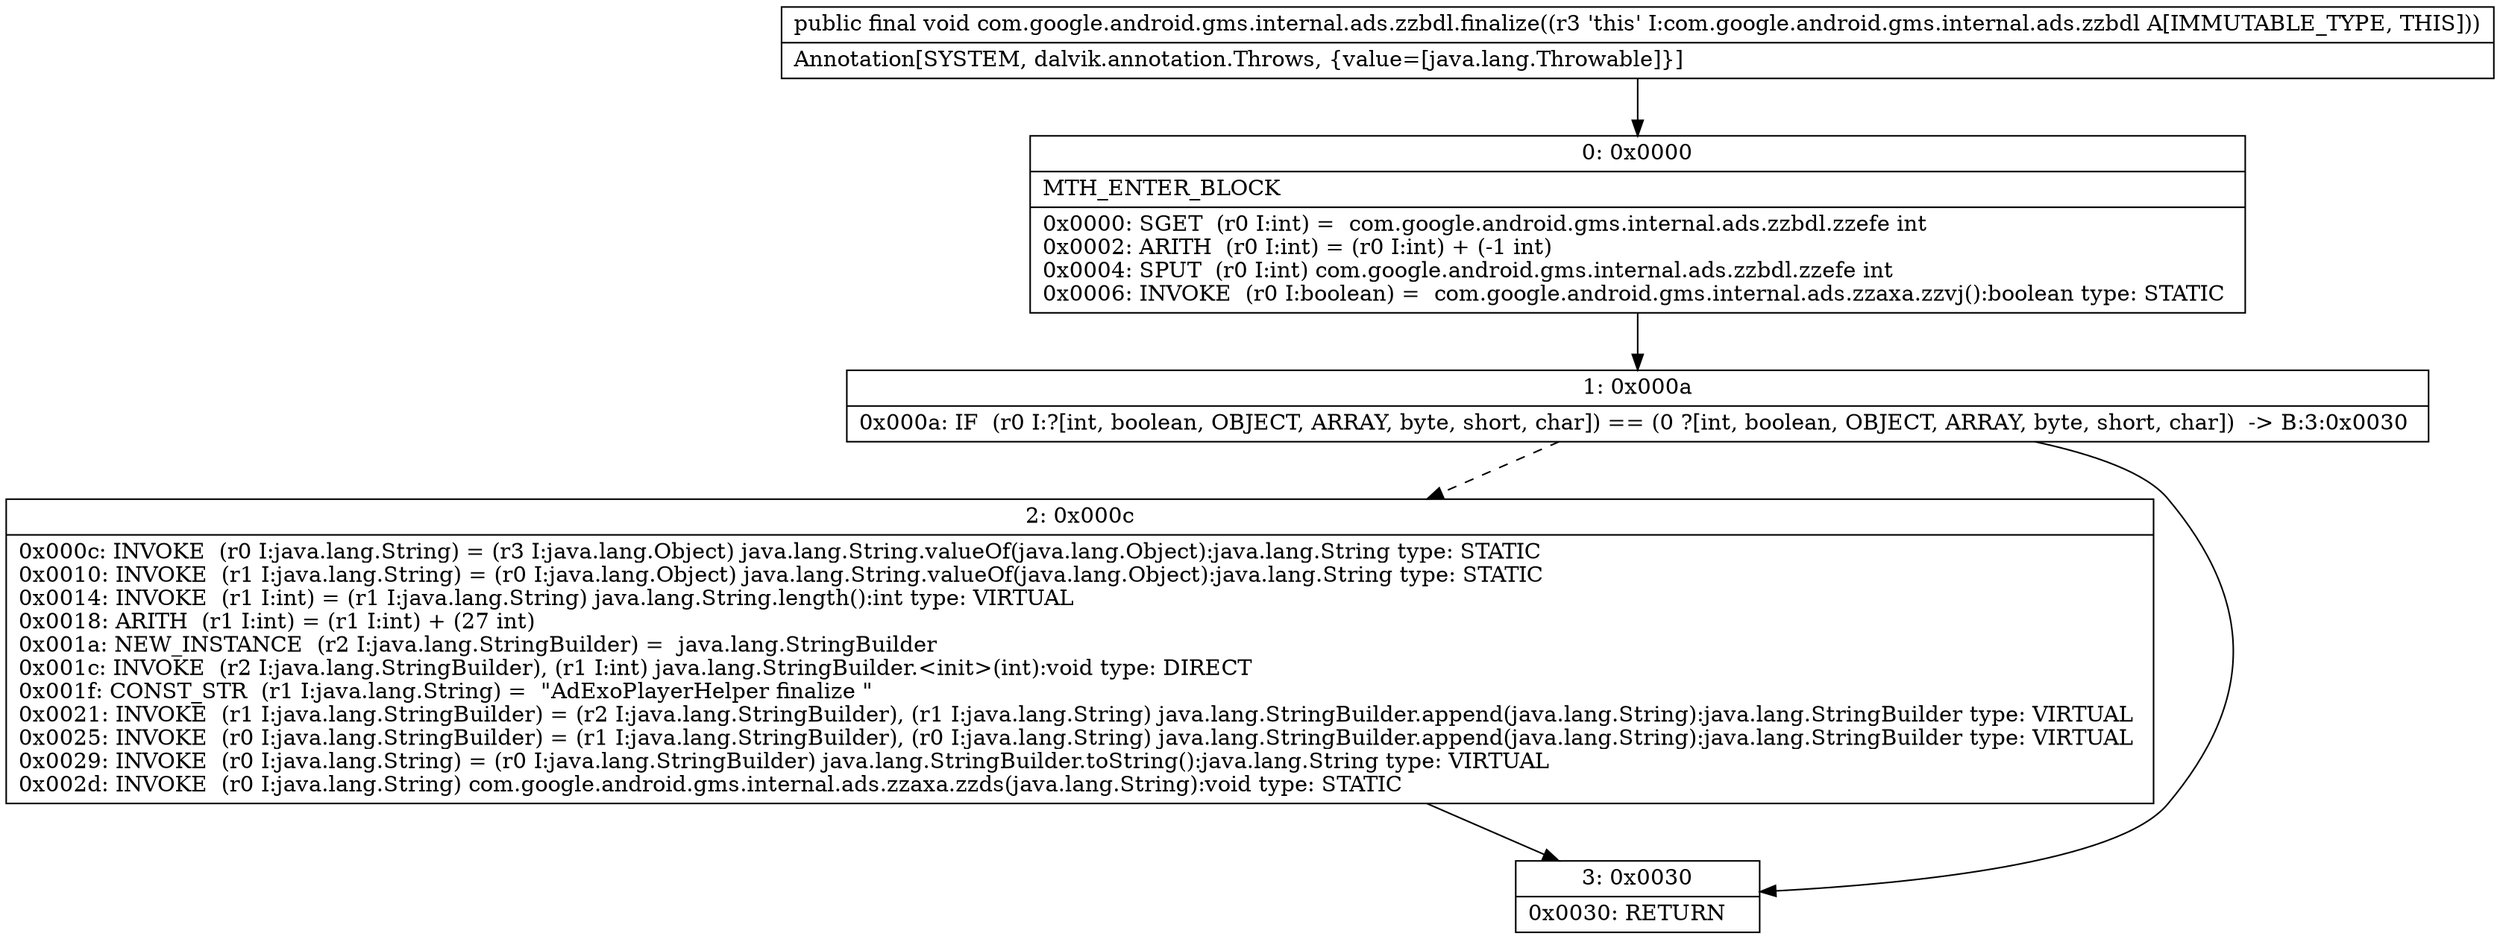 digraph "CFG forcom.google.android.gms.internal.ads.zzbdl.finalize()V" {
Node_0 [shape=record,label="{0\:\ 0x0000|MTH_ENTER_BLOCK\l|0x0000: SGET  (r0 I:int) =  com.google.android.gms.internal.ads.zzbdl.zzefe int \l0x0002: ARITH  (r0 I:int) = (r0 I:int) + (\-1 int) \l0x0004: SPUT  (r0 I:int) com.google.android.gms.internal.ads.zzbdl.zzefe int \l0x0006: INVOKE  (r0 I:boolean) =  com.google.android.gms.internal.ads.zzaxa.zzvj():boolean type: STATIC \l}"];
Node_1 [shape=record,label="{1\:\ 0x000a|0x000a: IF  (r0 I:?[int, boolean, OBJECT, ARRAY, byte, short, char]) == (0 ?[int, boolean, OBJECT, ARRAY, byte, short, char])  \-\> B:3:0x0030 \l}"];
Node_2 [shape=record,label="{2\:\ 0x000c|0x000c: INVOKE  (r0 I:java.lang.String) = (r3 I:java.lang.Object) java.lang.String.valueOf(java.lang.Object):java.lang.String type: STATIC \l0x0010: INVOKE  (r1 I:java.lang.String) = (r0 I:java.lang.Object) java.lang.String.valueOf(java.lang.Object):java.lang.String type: STATIC \l0x0014: INVOKE  (r1 I:int) = (r1 I:java.lang.String) java.lang.String.length():int type: VIRTUAL \l0x0018: ARITH  (r1 I:int) = (r1 I:int) + (27 int) \l0x001a: NEW_INSTANCE  (r2 I:java.lang.StringBuilder) =  java.lang.StringBuilder \l0x001c: INVOKE  (r2 I:java.lang.StringBuilder), (r1 I:int) java.lang.StringBuilder.\<init\>(int):void type: DIRECT \l0x001f: CONST_STR  (r1 I:java.lang.String) =  \"AdExoPlayerHelper finalize \" \l0x0021: INVOKE  (r1 I:java.lang.StringBuilder) = (r2 I:java.lang.StringBuilder), (r1 I:java.lang.String) java.lang.StringBuilder.append(java.lang.String):java.lang.StringBuilder type: VIRTUAL \l0x0025: INVOKE  (r0 I:java.lang.StringBuilder) = (r1 I:java.lang.StringBuilder), (r0 I:java.lang.String) java.lang.StringBuilder.append(java.lang.String):java.lang.StringBuilder type: VIRTUAL \l0x0029: INVOKE  (r0 I:java.lang.String) = (r0 I:java.lang.StringBuilder) java.lang.StringBuilder.toString():java.lang.String type: VIRTUAL \l0x002d: INVOKE  (r0 I:java.lang.String) com.google.android.gms.internal.ads.zzaxa.zzds(java.lang.String):void type: STATIC \l}"];
Node_3 [shape=record,label="{3\:\ 0x0030|0x0030: RETURN   \l}"];
MethodNode[shape=record,label="{public final void com.google.android.gms.internal.ads.zzbdl.finalize((r3 'this' I:com.google.android.gms.internal.ads.zzbdl A[IMMUTABLE_TYPE, THIS]))  | Annotation[SYSTEM, dalvik.annotation.Throws, \{value=[java.lang.Throwable]\}]\l}"];
MethodNode -> Node_0;
Node_0 -> Node_1;
Node_1 -> Node_2[style=dashed];
Node_1 -> Node_3;
Node_2 -> Node_3;
}

